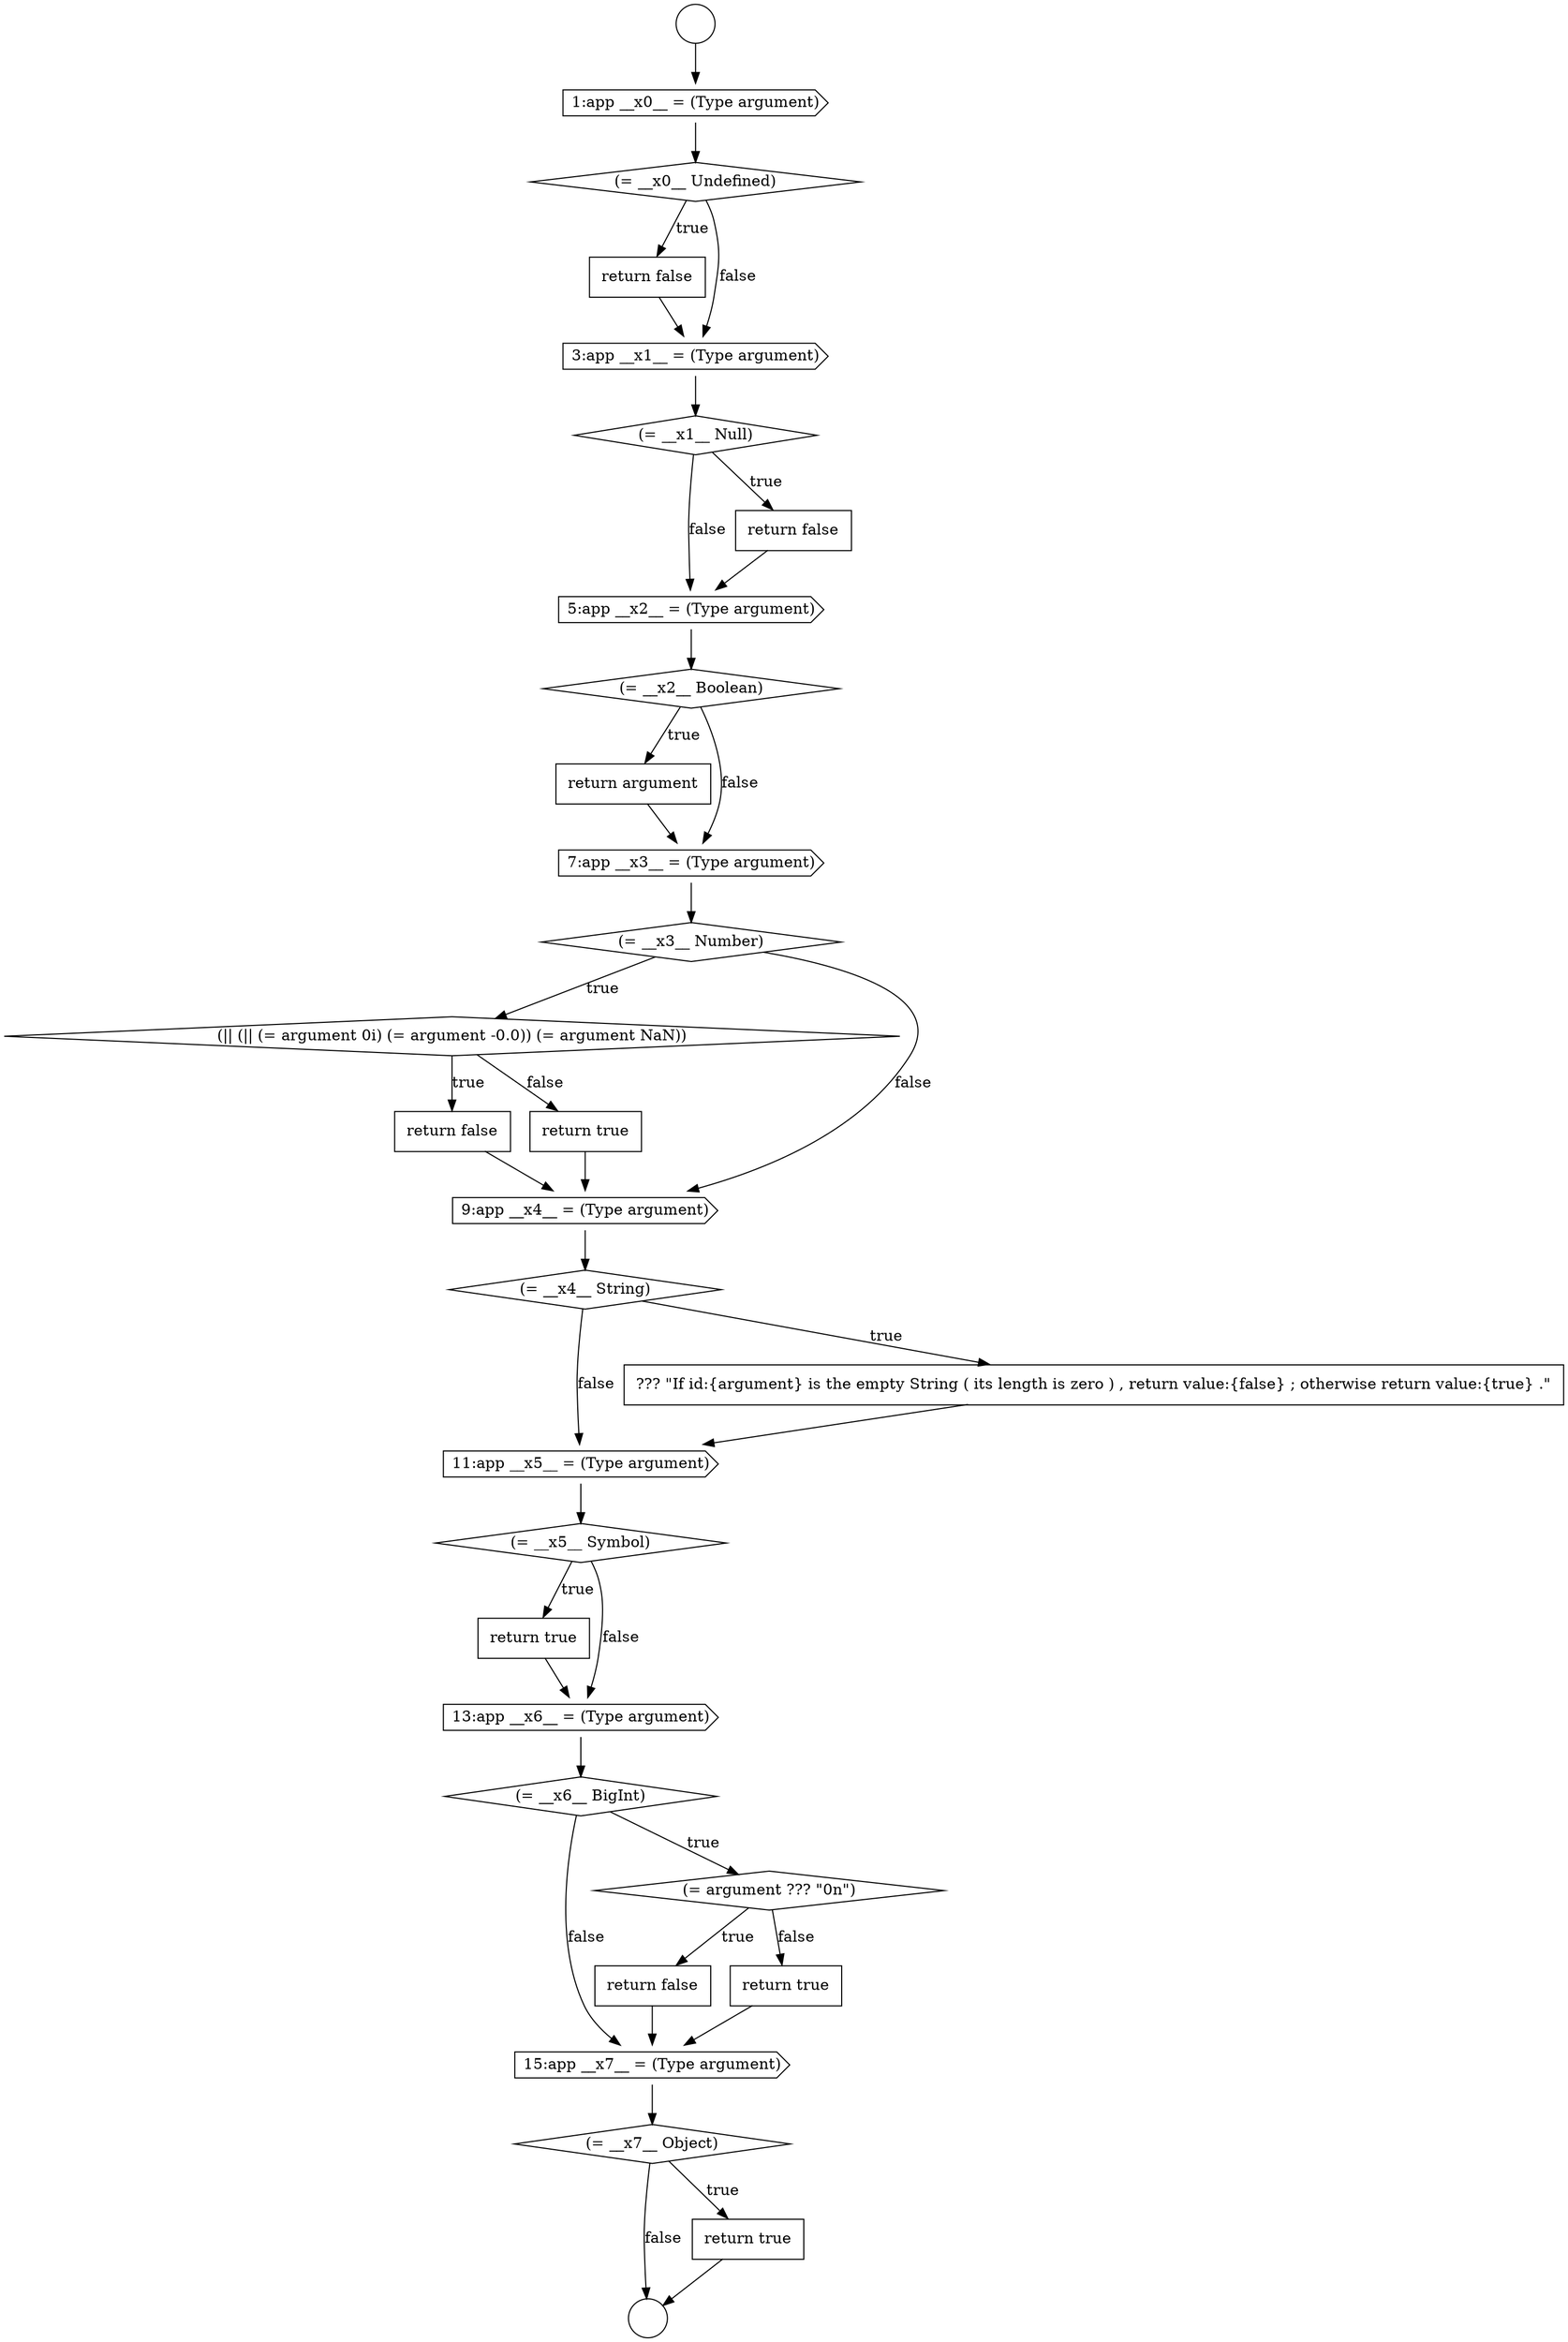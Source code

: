 digraph {
  node20601 [shape=diamond, label=<<font color="black">(= __x6__ BigInt)</font>> color="black" fillcolor="white" style=filled]
  node20598 [shape=diamond, label=<<font color="black">(= __x5__ Symbol)</font>> color="black" fillcolor="white" style=filled]
  node20592 [shape=none, margin=0, label=<<font color="black">
    <table border="0" cellborder="1" cellspacing="0" cellpadding="10">
      <tr><td align="left">return false</td></tr>
    </table>
  </font>> color="black" fillcolor="white" style=filled]
  node20579 [shape=circle label=" " color="black" fillcolor="white" style=filled]
  node20605 [shape=cds, label=<<font color="black">15:app __x7__ = (Type argument)</font>> color="black" fillcolor="white" style=filled]
  node20582 [shape=none, margin=0, label=<<font color="black">
    <table border="0" cellborder="1" cellspacing="0" cellpadding="10">
      <tr><td align="left">return false</td></tr>
    </table>
  </font>> color="black" fillcolor="white" style=filled]
  node20597 [shape=cds, label=<<font color="black">11:app __x5__ = (Type argument)</font>> color="black" fillcolor="white" style=filled]
  node20593 [shape=none, margin=0, label=<<font color="black">
    <table border="0" cellborder="1" cellspacing="0" cellpadding="10">
      <tr><td align="left">return true</td></tr>
    </table>
  </font>> color="black" fillcolor="white" style=filled]
  node20578 [shape=circle label=" " color="black" fillcolor="white" style=filled]
  node20586 [shape=cds, label=<<font color="black">5:app __x2__ = (Type argument)</font>> color="black" fillcolor="white" style=filled]
  node20603 [shape=none, margin=0, label=<<font color="black">
    <table border="0" cellborder="1" cellspacing="0" cellpadding="10">
      <tr><td align="left">return false</td></tr>
    </table>
  </font>> color="black" fillcolor="white" style=filled]
  node20607 [shape=none, margin=0, label=<<font color="black">
    <table border="0" cellborder="1" cellspacing="0" cellpadding="10">
      <tr><td align="left">return true</td></tr>
    </table>
  </font>> color="black" fillcolor="white" style=filled]
  node20590 [shape=diamond, label=<<font color="black">(= __x3__ Number)</font>> color="black" fillcolor="white" style=filled]
  node20596 [shape=none, margin=0, label=<<font color="black">
    <table border="0" cellborder="1" cellspacing="0" cellpadding="10">
      <tr><td align="left">??? &quot;If id:{argument} is the empty String ( its length is zero ) , return value:{false} ; otherwise return value:{true} .&quot;</td></tr>
    </table>
  </font>> color="black" fillcolor="white" style=filled]
  node20599 [shape=none, margin=0, label=<<font color="black">
    <table border="0" cellborder="1" cellspacing="0" cellpadding="10">
      <tr><td align="left">return true</td></tr>
    </table>
  </font>> color="black" fillcolor="white" style=filled]
  node20587 [shape=diamond, label=<<font color="black">(= __x2__ Boolean)</font>> color="black" fillcolor="white" style=filled]
  node20584 [shape=diamond, label=<<font color="black">(= __x1__ Null)</font>> color="black" fillcolor="white" style=filled]
  node20604 [shape=none, margin=0, label=<<font color="black">
    <table border="0" cellborder="1" cellspacing="0" cellpadding="10">
      <tr><td align="left">return true</td></tr>
    </table>
  </font>> color="black" fillcolor="white" style=filled]
  node20580 [shape=cds, label=<<font color="black">1:app __x0__ = (Type argument)</font>> color="black" fillcolor="white" style=filled]
  node20595 [shape=diamond, label=<<font color="black">(= __x4__ String)</font>> color="black" fillcolor="white" style=filled]
  node20591 [shape=diamond, label=<<font color="black">(|| (|| (= argument 0i) (= argument -0.0)) (= argument NaN))</font>> color="black" fillcolor="white" style=filled]
  node20588 [shape=none, margin=0, label=<<font color="black">
    <table border="0" cellborder="1" cellspacing="0" cellpadding="10">
      <tr><td align="left">return argument</td></tr>
    </table>
  </font>> color="black" fillcolor="white" style=filled]
  node20594 [shape=cds, label=<<font color="black">9:app __x4__ = (Type argument)</font>> color="black" fillcolor="white" style=filled]
  node20583 [shape=cds, label=<<font color="black">3:app __x1__ = (Type argument)</font>> color="black" fillcolor="white" style=filled]
  node20602 [shape=diamond, label=<<font color="black">(= argument ??? &quot;0n&quot;)</font>> color="black" fillcolor="white" style=filled]
  node20585 [shape=none, margin=0, label=<<font color="black">
    <table border="0" cellborder="1" cellspacing="0" cellpadding="10">
      <tr><td align="left">return false</td></tr>
    </table>
  </font>> color="black" fillcolor="white" style=filled]
  node20606 [shape=diamond, label=<<font color="black">(= __x7__ Object)</font>> color="black" fillcolor="white" style=filled]
  node20589 [shape=cds, label=<<font color="black">7:app __x3__ = (Type argument)</font>> color="black" fillcolor="white" style=filled]
  node20600 [shape=cds, label=<<font color="black">13:app __x6__ = (Type argument)</font>> color="black" fillcolor="white" style=filled]
  node20581 [shape=diamond, label=<<font color="black">(= __x0__ Undefined)</font>> color="black" fillcolor="white" style=filled]
  node20584 -> node20585 [label=<<font color="black">true</font>> color="black"]
  node20584 -> node20586 [label=<<font color="black">false</font>> color="black"]
  node20594 -> node20595 [ color="black"]
  node20588 -> node20589 [ color="black"]
  node20586 -> node20587 [ color="black"]
  node20589 -> node20590 [ color="black"]
  node20590 -> node20591 [label=<<font color="black">true</font>> color="black"]
  node20590 -> node20594 [label=<<font color="black">false</font>> color="black"]
  node20600 -> node20601 [ color="black"]
  node20605 -> node20606 [ color="black"]
  node20606 -> node20607 [label=<<font color="black">true</font>> color="black"]
  node20606 -> node20579 [label=<<font color="black">false</font>> color="black"]
  node20583 -> node20584 [ color="black"]
  node20593 -> node20594 [ color="black"]
  node20607 -> node20579 [ color="black"]
  node20601 -> node20602 [label=<<font color="black">true</font>> color="black"]
  node20601 -> node20605 [label=<<font color="black">false</font>> color="black"]
  node20580 -> node20581 [ color="black"]
  node20592 -> node20594 [ color="black"]
  node20596 -> node20597 [ color="black"]
  node20587 -> node20588 [label=<<font color="black">true</font>> color="black"]
  node20587 -> node20589 [label=<<font color="black">false</font>> color="black"]
  node20604 -> node20605 [ color="black"]
  node20603 -> node20605 [ color="black"]
  node20581 -> node20582 [label=<<font color="black">true</font>> color="black"]
  node20581 -> node20583 [label=<<font color="black">false</font>> color="black"]
  node20585 -> node20586 [ color="black"]
  node20595 -> node20596 [label=<<font color="black">true</font>> color="black"]
  node20595 -> node20597 [label=<<font color="black">false</font>> color="black"]
  node20597 -> node20598 [ color="black"]
  node20599 -> node20600 [ color="black"]
  node20582 -> node20583 [ color="black"]
  node20578 -> node20580 [ color="black"]
  node20598 -> node20599 [label=<<font color="black">true</font>> color="black"]
  node20598 -> node20600 [label=<<font color="black">false</font>> color="black"]
  node20591 -> node20592 [label=<<font color="black">true</font>> color="black"]
  node20591 -> node20593 [label=<<font color="black">false</font>> color="black"]
  node20602 -> node20603 [label=<<font color="black">true</font>> color="black"]
  node20602 -> node20604 [label=<<font color="black">false</font>> color="black"]
}
